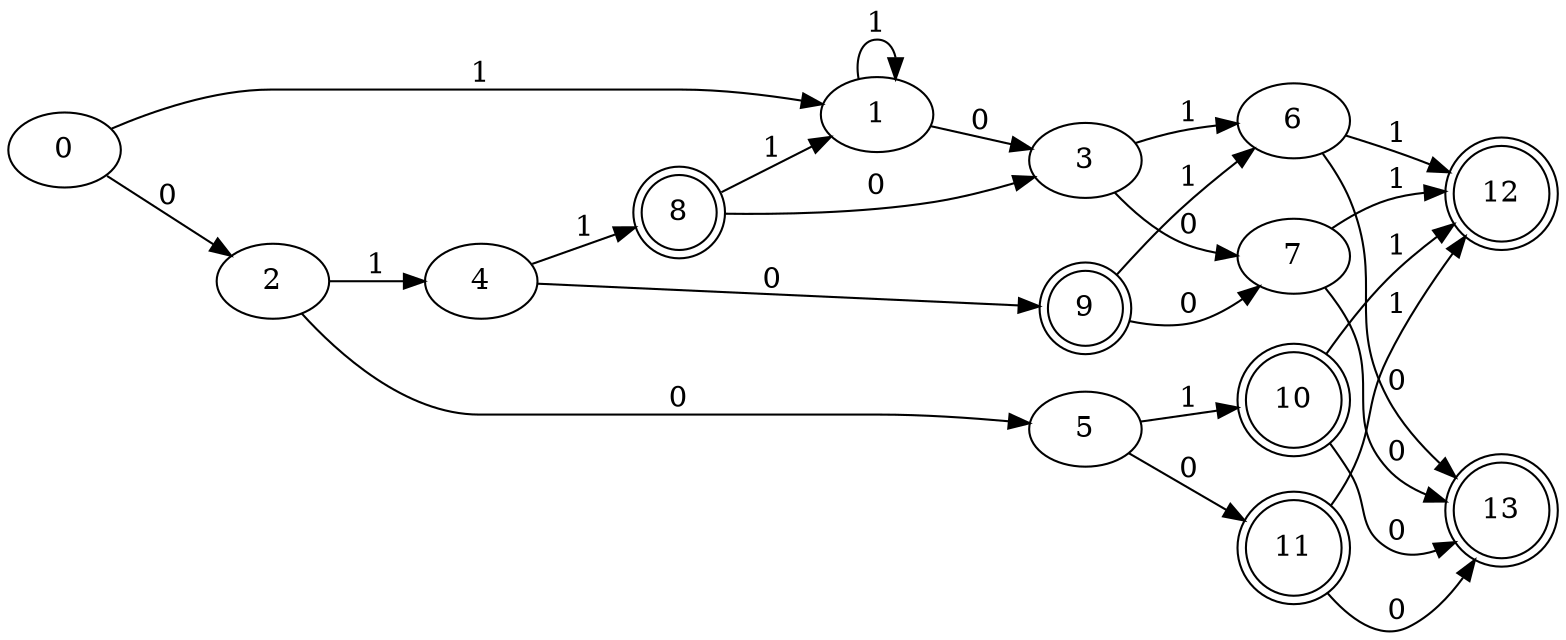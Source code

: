 digraph Automata {
	rankdir=LR
	0 [label=0]
	0 -> 1 [label=1]
	0 -> 2 [label=0]
	1 [label=1]
	1 -> 1 [label=1]
	1 -> 3 [label=0]
	2 [label=2]
	2 -> 4 [label=1]
	2 -> 5 [label=0]
	3 [label=3]
	3 -> 6 [label=1]
	3 -> 7 [label=0]
	4 [label=4]
	4 -> 8 [label=1]
	4 -> 9 [label=0]
	5 [label=5]
	5 -> 10 [label=1]
	5 -> 11 [label=0]
	6 [label=6]
	6 -> 12 [label=1]
	6 -> 13 [label=0]
	7 [label=7]
	7 -> 12 [label=1]
	7 -> 13 [label=0]
	8 [label=8 shape=doublecircle]
	8 -> 1 [label=1]
	8 -> 3 [label=0]
	9 [label=9 shape=doublecircle]
	9 -> 6 [label=1]
	9 -> 7 [label=0]
	10 [label=10 shape=doublecircle]
	10 -> 12 [label=1]
	10 -> 13 [label=0]
	11 [label=11 shape=doublecircle]
	11 -> 12 [label=1]
	11 -> 13 [label=0]
	12 [label=12 shape=doublecircle]
	13 [label=13 shape=doublecircle]
}
